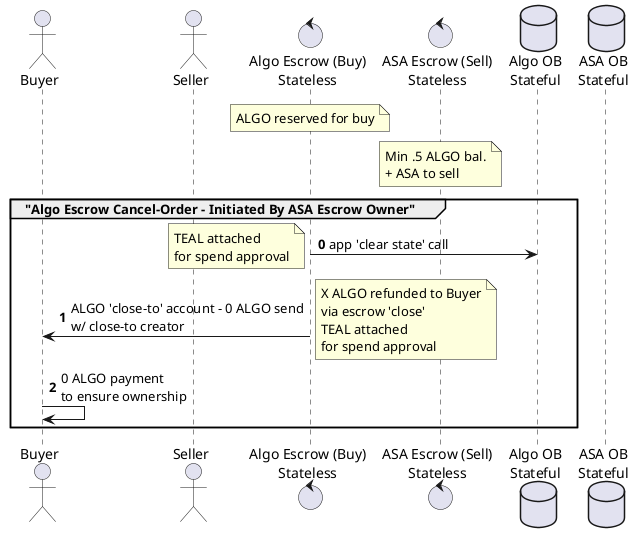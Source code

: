 @startuml
actor Buyer
actor Seller
control "Algo Escrow (Buy)\nStateless" as AlgoEscrow
control "ASA Escrow (Sell)\nStateless" as ASAEscrow
database "Algo OB\nStateful" as AlgoOB
database "ASA OB\nStateful" as ASAOB
note over AlgoEscrow: ALGO reserved for buy
note over ASAEscrow: Min .5 ALGO bal.\n+ ASA to sell

group "Algo Escrow Cancel-Order - Initiated By ASA Escrow Owner"
autonumber 0
AlgoEscrow -> AlgoOB: app 'clear state' call
note left: TEAL attached\nfor spend approval
AlgoEscrow -> Buyer: ALGO 'close-to' account - 0 ALGO send\nw/ close-to creator
note right: X ALGO refunded to Buyer\nvia escrow 'close'\nTEAL attached\nfor spend approval
Buyer -> Buyer: 0 ALGO payment\nto ensure ownership
end

@enduml
